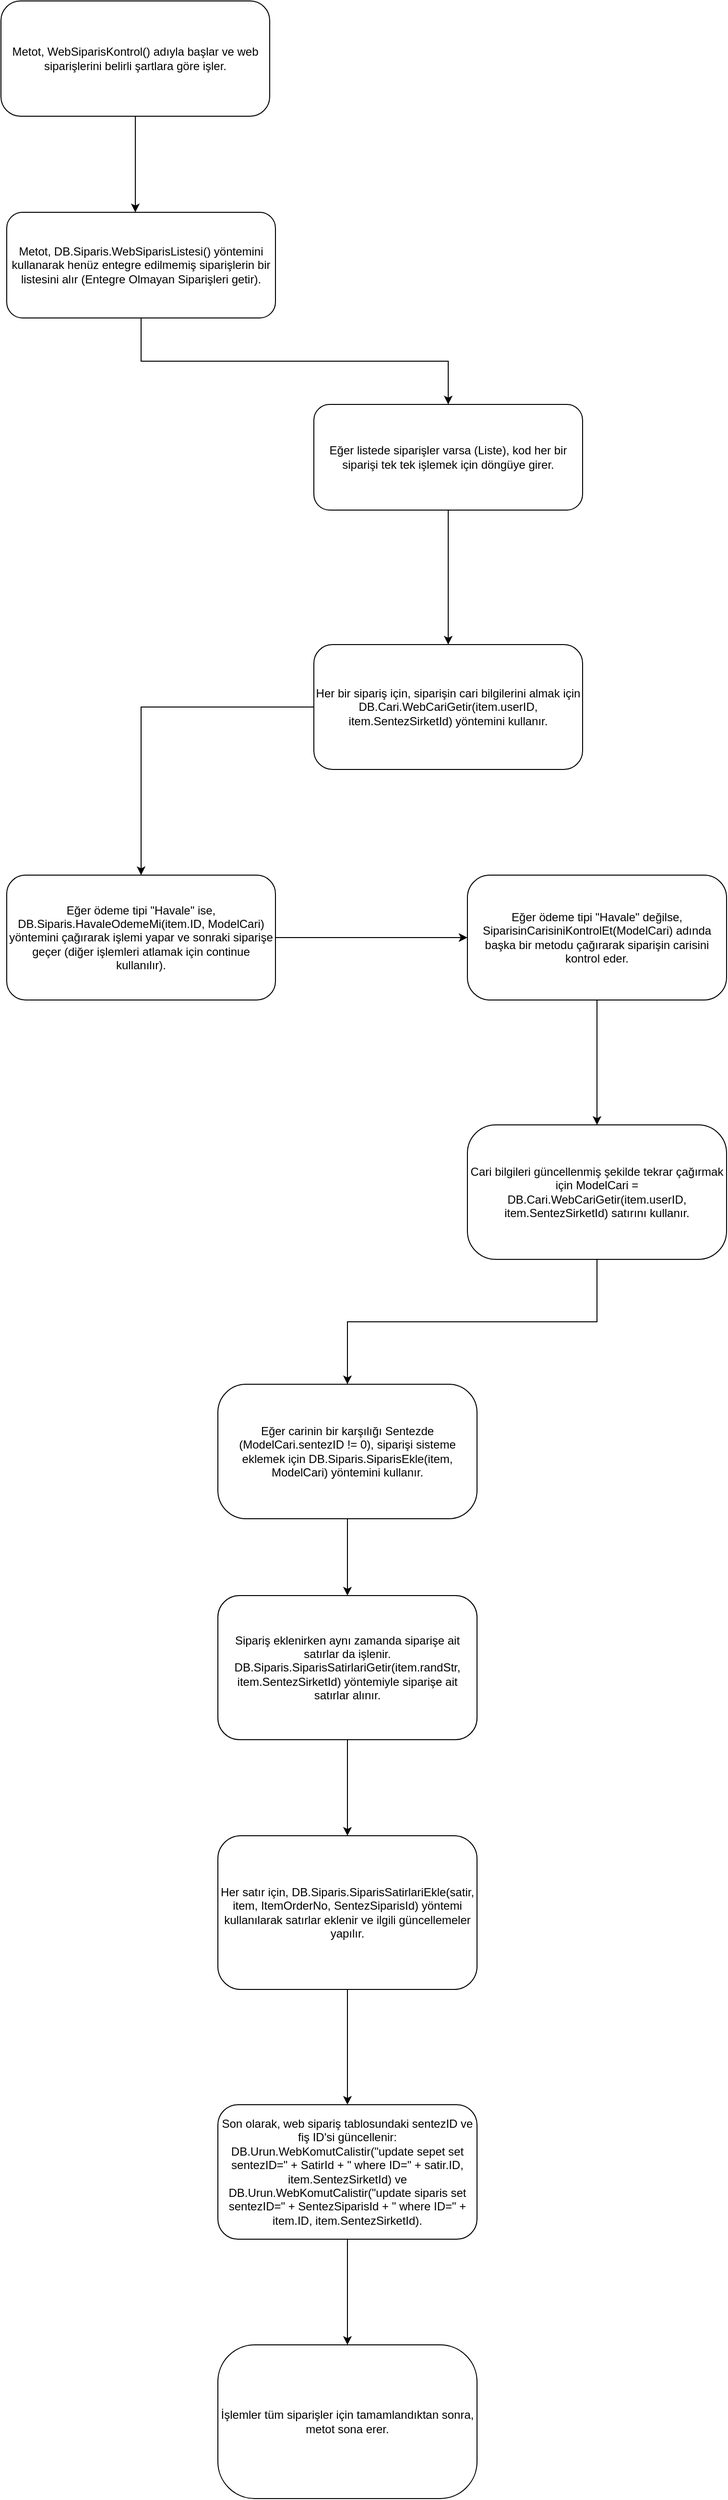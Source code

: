 <mxfile version="21.6.2" type="github">
  <diagram id="C5RBs43oDa-KdzZeNtuy" name="Page-1">
    <mxGraphModel dx="1886" dy="1991" grid="1" gridSize="10" guides="1" tooltips="1" connect="1" arrows="1" fold="1" page="1" pageScale="1" pageWidth="827" pageHeight="1169" math="0" shadow="0">
      <root>
        <mxCell id="WIyWlLk6GJQsqaUBKTNV-0" />
        <mxCell id="WIyWlLk6GJQsqaUBKTNV-1" parent="WIyWlLk6GJQsqaUBKTNV-0" />
        <mxCell id="3B399eauovrUwrFBf5yU-2" style="edgeStyle=orthogonalEdgeStyle;rounded=0;orthogonalLoop=1;jettySize=auto;html=1;exitX=0.5;exitY=1;exitDx=0;exitDy=0;" edge="1" parent="WIyWlLk6GJQsqaUBKTNV-1" source="3B399eauovrUwrFBf5yU-0">
          <mxGeometry relative="1" as="geometry">
            <mxPoint x="414" y="-870" as="targetPoint" />
          </mxGeometry>
        </mxCell>
        <mxCell id="3B399eauovrUwrFBf5yU-0" value="Metot, WebSiparisKontrol() adıyla başlar ve web siparişlerini belirli şartlara göre işler." style="rounded=1;whiteSpace=wrap;html=1;arcSize=17;" vertex="1" parent="WIyWlLk6GJQsqaUBKTNV-1">
          <mxGeometry x="274" y="-1090" width="280" height="120" as="geometry" />
        </mxCell>
        <mxCell id="3B399eauovrUwrFBf5yU-4" style="edgeStyle=orthogonalEdgeStyle;rounded=0;orthogonalLoop=1;jettySize=auto;html=1;exitX=0.5;exitY=1;exitDx=0;exitDy=0;entryX=0.5;entryY=0;entryDx=0;entryDy=0;" edge="1" parent="WIyWlLk6GJQsqaUBKTNV-1" source="3B399eauovrUwrFBf5yU-3" target="3B399eauovrUwrFBf5yU-5">
          <mxGeometry relative="1" as="geometry">
            <mxPoint x="420" y="-650" as="targetPoint" />
          </mxGeometry>
        </mxCell>
        <mxCell id="3B399eauovrUwrFBf5yU-3" value="Metot, DB.Siparis.WebSiparisListesi() yöntemini kullanarak henüz entegre edilmemiş siparişlerin bir listesini alır (Entegre Olmayan Siparişleri getir)." style="rounded=1;whiteSpace=wrap;html=1;" vertex="1" parent="WIyWlLk6GJQsqaUBKTNV-1">
          <mxGeometry x="280" y="-870" width="280" height="110" as="geometry" />
        </mxCell>
        <mxCell id="3B399eauovrUwrFBf5yU-6" style="edgeStyle=orthogonalEdgeStyle;rounded=0;orthogonalLoop=1;jettySize=auto;html=1;exitX=0.5;exitY=1;exitDx=0;exitDy=0;" edge="1" parent="WIyWlLk6GJQsqaUBKTNV-1" source="3B399eauovrUwrFBf5yU-5" target="3B399eauovrUwrFBf5yU-7">
          <mxGeometry relative="1" as="geometry">
            <mxPoint x="425" y="-440" as="targetPoint" />
          </mxGeometry>
        </mxCell>
        <mxCell id="3B399eauovrUwrFBf5yU-5" value="Eğer listede siparişler varsa (Liste), kod her bir siparişi tek tek işlemek için döngüye girer." style="rounded=1;whiteSpace=wrap;html=1;" vertex="1" parent="WIyWlLk6GJQsqaUBKTNV-1">
          <mxGeometry x="600" y="-670" width="280" height="110" as="geometry" />
        </mxCell>
        <mxCell id="3B399eauovrUwrFBf5yU-10" value="" style="edgeStyle=orthogonalEdgeStyle;rounded=0;orthogonalLoop=1;jettySize=auto;html=1;" edge="1" parent="WIyWlLk6GJQsqaUBKTNV-1" source="3B399eauovrUwrFBf5yU-7" target="3B399eauovrUwrFBf5yU-9">
          <mxGeometry relative="1" as="geometry" />
        </mxCell>
        <mxCell id="3B399eauovrUwrFBf5yU-7" value="Her bir sipariş için, siparişin cari bilgilerini almak için DB.Cari.WebCariGetir(item.userID, item.SentezSirketId) yöntemini kullanır." style="rounded=1;whiteSpace=wrap;html=1;" vertex="1" parent="WIyWlLk6GJQsqaUBKTNV-1">
          <mxGeometry x="600" y="-420" width="280" height="130" as="geometry" />
        </mxCell>
        <mxCell id="3B399eauovrUwrFBf5yU-16" value="" style="edgeStyle=orthogonalEdgeStyle;rounded=0;orthogonalLoop=1;jettySize=auto;html=1;" edge="1" parent="WIyWlLk6GJQsqaUBKTNV-1" source="3B399eauovrUwrFBf5yU-9" target="3B399eauovrUwrFBf5yU-15">
          <mxGeometry relative="1" as="geometry" />
        </mxCell>
        <mxCell id="3B399eauovrUwrFBf5yU-9" value="Eğer ödeme tipi &quot;Havale&quot; ise, DB.Siparis.HavaleOdemeMi(item.ID, ModelCari) yöntemini çağırarak işlemi yapar ve sonraki siparişe geçer (diğer işlemleri atlamak için continue kullanılır)." style="whiteSpace=wrap;html=1;rounded=1;arcSize=15;" vertex="1" parent="WIyWlLk6GJQsqaUBKTNV-1">
          <mxGeometry x="280" y="-180" width="280" height="130" as="geometry" />
        </mxCell>
        <mxCell id="3B399eauovrUwrFBf5yU-18" value="" style="edgeStyle=orthogonalEdgeStyle;rounded=0;orthogonalLoop=1;jettySize=auto;html=1;" edge="1" parent="WIyWlLk6GJQsqaUBKTNV-1" source="3B399eauovrUwrFBf5yU-15" target="3B399eauovrUwrFBf5yU-17">
          <mxGeometry relative="1" as="geometry" />
        </mxCell>
        <mxCell id="3B399eauovrUwrFBf5yU-15" value="Eğer ödeme tipi &quot;Havale&quot; değilse, SiparisinCarisiniKontrolEt(ModelCari) adında başka bir metodu çağırarak siparişin carisini kontrol eder." style="whiteSpace=wrap;html=1;rounded=1;arcSize=18;" vertex="1" parent="WIyWlLk6GJQsqaUBKTNV-1">
          <mxGeometry x="760" y="-180" width="270" height="130" as="geometry" />
        </mxCell>
        <mxCell id="3B399eauovrUwrFBf5yU-20" value="" style="edgeStyle=orthogonalEdgeStyle;rounded=0;orthogonalLoop=1;jettySize=auto;html=1;" edge="1" parent="WIyWlLk6GJQsqaUBKTNV-1" source="3B399eauovrUwrFBf5yU-17" target="3B399eauovrUwrFBf5yU-19">
          <mxGeometry relative="1" as="geometry" />
        </mxCell>
        <mxCell id="3B399eauovrUwrFBf5yU-17" value="Cari bilgileri güncellenmiş şekilde tekrar çağırmak için ModelCari = DB.Cari.WebCariGetir(item.userID, item.SentezSirketId) satırını kullanır." style="whiteSpace=wrap;html=1;rounded=1;arcSize=21;" vertex="1" parent="WIyWlLk6GJQsqaUBKTNV-1">
          <mxGeometry x="760" y="80" width="270" height="140" as="geometry" />
        </mxCell>
        <mxCell id="3B399eauovrUwrFBf5yU-22" value="" style="edgeStyle=orthogonalEdgeStyle;rounded=0;orthogonalLoop=1;jettySize=auto;html=1;" edge="1" parent="WIyWlLk6GJQsqaUBKTNV-1" source="3B399eauovrUwrFBf5yU-19" target="3B399eauovrUwrFBf5yU-21">
          <mxGeometry relative="1" as="geometry" />
        </mxCell>
        <mxCell id="3B399eauovrUwrFBf5yU-19" value="Eğer carinin bir karşılığı Sentezde (ModelCari.sentezID != 0), siparişi sisteme eklemek için DB.Siparis.SiparisEkle(item, ModelCari) yöntemini kullanır." style="whiteSpace=wrap;html=1;rounded=1;arcSize=21;" vertex="1" parent="WIyWlLk6GJQsqaUBKTNV-1">
          <mxGeometry x="500" y="350" width="270" height="140" as="geometry" />
        </mxCell>
        <mxCell id="3B399eauovrUwrFBf5yU-24" value="" style="edgeStyle=orthogonalEdgeStyle;rounded=0;orthogonalLoop=1;jettySize=auto;html=1;" edge="1" parent="WIyWlLk6GJQsqaUBKTNV-1" source="3B399eauovrUwrFBf5yU-21" target="3B399eauovrUwrFBf5yU-23">
          <mxGeometry relative="1" as="geometry" />
        </mxCell>
        <mxCell id="3B399eauovrUwrFBf5yU-21" value="Sipariş eklenirken aynı zamanda siparişe ait satırlar da işlenir. DB.Siparis.SiparisSatirlariGetir(item.randStr, item.SentezSirketId) yöntemiyle siparişe ait satırlar alınır." style="whiteSpace=wrap;html=1;rounded=1;" vertex="1" parent="WIyWlLk6GJQsqaUBKTNV-1">
          <mxGeometry x="500" y="570" width="270" height="150" as="geometry" />
        </mxCell>
        <mxCell id="3B399eauovrUwrFBf5yU-26" value="" style="edgeStyle=orthogonalEdgeStyle;rounded=0;orthogonalLoop=1;jettySize=auto;html=1;" edge="1" parent="WIyWlLk6GJQsqaUBKTNV-1" source="3B399eauovrUwrFBf5yU-23" target="3B399eauovrUwrFBf5yU-25">
          <mxGeometry relative="1" as="geometry" />
        </mxCell>
        <mxCell id="3B399eauovrUwrFBf5yU-23" value="Her satır için, DB.Siparis.SiparisSatirlariEkle(satir, item, ItemOrderNo, SentezSiparisId) yöntemi kullanılarak satırlar eklenir ve ilgili güncellemeler yapılır." style="whiteSpace=wrap;html=1;rounded=1;" vertex="1" parent="WIyWlLk6GJQsqaUBKTNV-1">
          <mxGeometry x="500" y="820" width="270" height="160" as="geometry" />
        </mxCell>
        <mxCell id="3B399eauovrUwrFBf5yU-28" value="" style="edgeStyle=orthogonalEdgeStyle;rounded=0;orthogonalLoop=1;jettySize=auto;html=1;" edge="1" parent="WIyWlLk6GJQsqaUBKTNV-1" source="3B399eauovrUwrFBf5yU-25" target="3B399eauovrUwrFBf5yU-27">
          <mxGeometry relative="1" as="geometry" />
        </mxCell>
        <mxCell id="3B399eauovrUwrFBf5yU-25" value="Son olarak, web sipariş tablosundaki sentezID ve fiş ID&#39;si güncellenir: DB.Urun.WebKomutCalistir(&quot;update sepet set sentezID=&quot; + SatirId + &quot; where ID=&quot; + satir.ID, item.SentezSirketId) ve DB.Urun.WebKomutCalistir(&quot;update siparis set sentezID=&quot; + SentezSiparisId + &quot; where ID=&quot; + item.ID, item.SentezSirketId)." style="whiteSpace=wrap;html=1;rounded=1;" vertex="1" parent="WIyWlLk6GJQsqaUBKTNV-1">
          <mxGeometry x="500" y="1100" width="270" height="140" as="geometry" />
        </mxCell>
        <mxCell id="3B399eauovrUwrFBf5yU-27" value="İşlemler tüm siparişler için tamamlandıktan sonra, metot sona erer." style="whiteSpace=wrap;html=1;rounded=1;arcSize=24;" vertex="1" parent="WIyWlLk6GJQsqaUBKTNV-1">
          <mxGeometry x="500" y="1350" width="270" height="160" as="geometry" />
        </mxCell>
      </root>
    </mxGraphModel>
  </diagram>
</mxfile>
